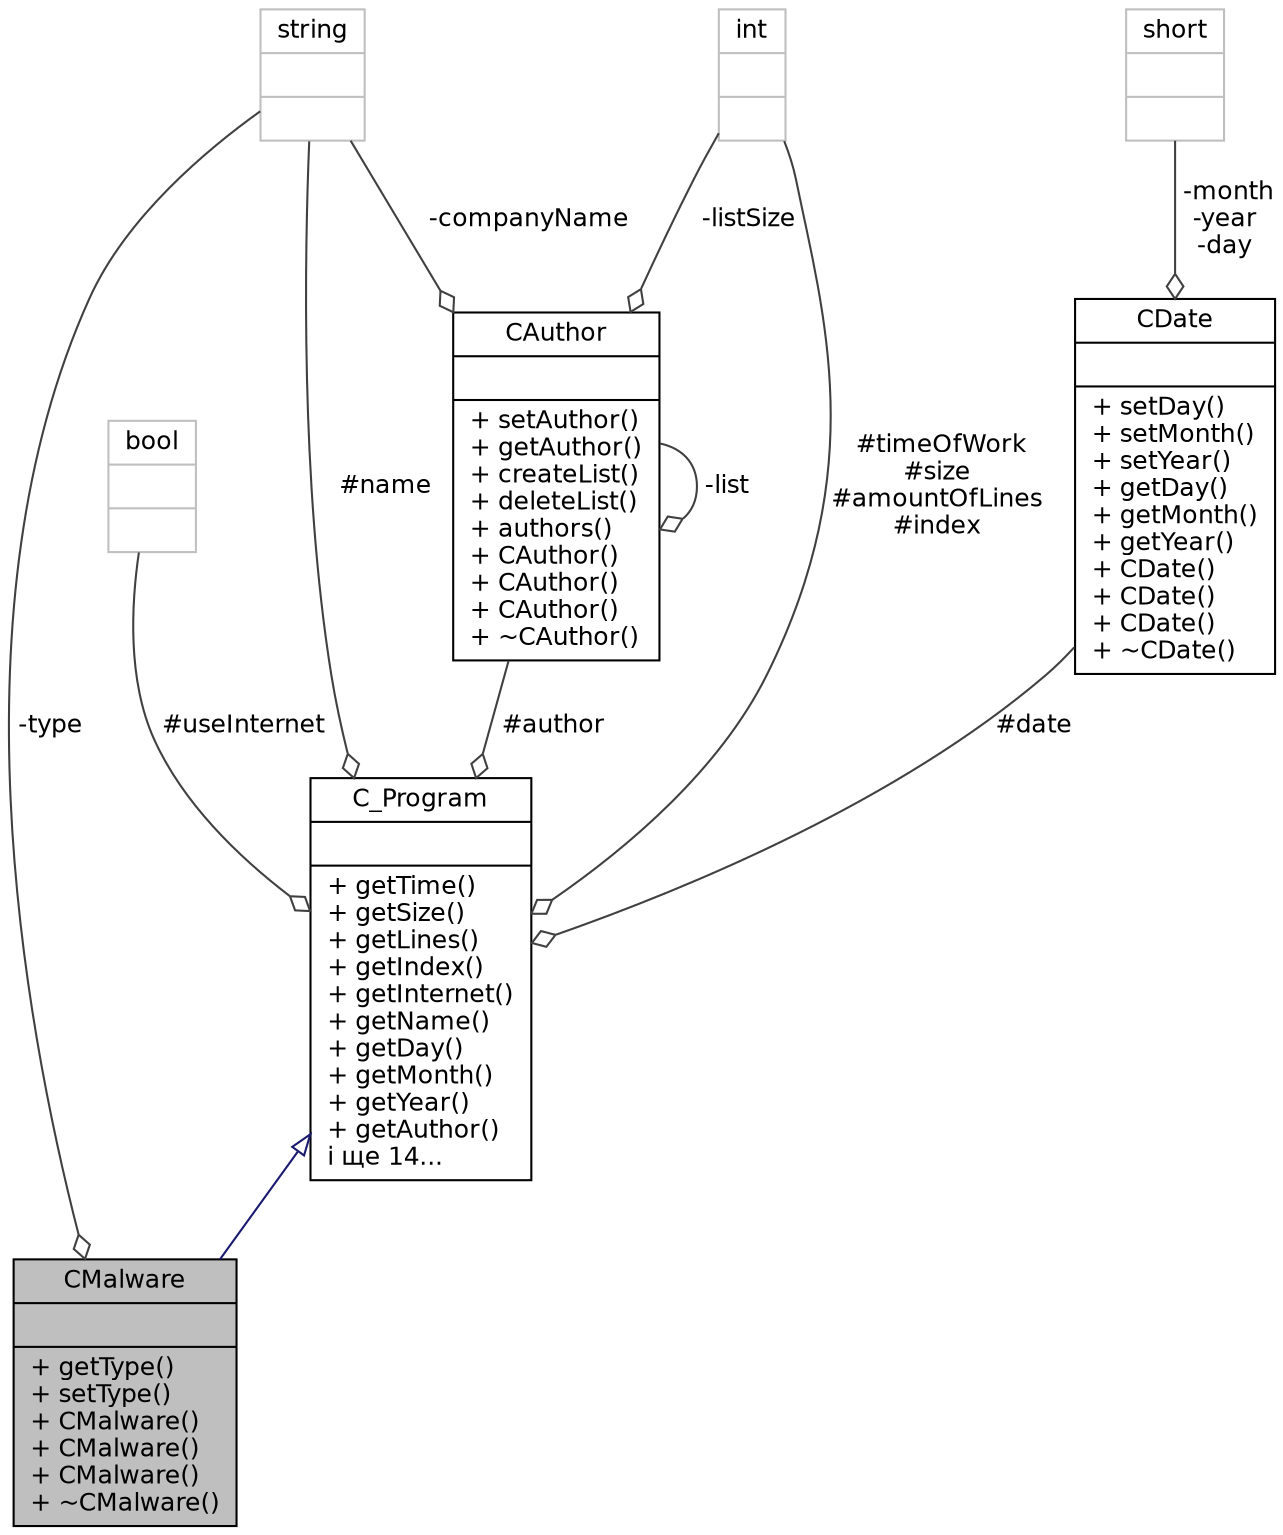 digraph "CMalware"
{
 // LATEX_PDF_SIZE
  edge [fontname="Helvetica",fontsize="12",labelfontname="Helvetica",labelfontsize="12"];
  node [fontname="Helvetica",fontsize="12",shape=record];
  Node1 [label="{CMalware\n||+ getType()\l+ setType()\l+ CMalware()\l+ CMalware()\l+ CMalware()\l+ ~CMalware()\l}",height=0.2,width=0.4,color="black", fillcolor="grey75", style="filled", fontcolor="black",tooltip=" "];
  Node2 -> Node1 [dir="back",color="midnightblue",fontsize="12",style="solid",arrowtail="onormal",fontname="Helvetica"];
  Node2 [label="{C_Program\n||+ getTime()\l+ getSize()\l+ getLines()\l+ getIndex()\l+ getInternet()\l+ getName()\l+ getDay()\l+ getMonth()\l+ getYear()\l+ getAuthor()\lі ще  14...\l}",height=0.2,width=0.4,color="black", fillcolor="white", style="filled",URL="$class_c___program.html",tooltip=" "];
  Node3 -> Node2 [color="grey25",fontsize="12",style="solid",label=" #timeOfWork\n#size\n#amountOfLines\n#index" ,arrowhead="odiamond",fontname="Helvetica"];
  Node3 [label="{int\n||}",height=0.2,width=0.4,color="grey75", fillcolor="white", style="filled",tooltip=" "];
  Node4 -> Node2 [color="grey25",fontsize="12",style="solid",label=" #name" ,arrowhead="odiamond",fontname="Helvetica"];
  Node4 [label="{string\n||}",height=0.2,width=0.4,color="grey75", fillcolor="white", style="filled",tooltip=" "];
  Node5 -> Node2 [color="grey25",fontsize="12",style="solid",label=" #useInternet" ,arrowhead="odiamond",fontname="Helvetica"];
  Node5 [label="{bool\n||}",height=0.2,width=0.4,color="grey75", fillcolor="white", style="filled",tooltip=" "];
  Node6 -> Node2 [color="grey25",fontsize="12",style="solid",label=" #date" ,arrowhead="odiamond",fontname="Helvetica"];
  Node6 [label="{CDate\n||+ setDay()\l+ setMonth()\l+ setYear()\l+ getDay()\l+ getMonth()\l+ getYear()\l+ CDate()\l+ CDate()\l+ CDate()\l+ ~CDate()\l}",height=0.2,width=0.4,color="black", fillcolor="white", style="filled",URL="$class_c_date.html",tooltip=" "];
  Node7 -> Node6 [color="grey25",fontsize="12",style="solid",label=" -month\n-year\n-day" ,arrowhead="odiamond",fontname="Helvetica"];
  Node7 [label="{short\n||}",height=0.2,width=0.4,color="grey75", fillcolor="white", style="filled",tooltip=" "];
  Node8 -> Node2 [color="grey25",fontsize="12",style="solid",label=" #author" ,arrowhead="odiamond",fontname="Helvetica"];
  Node8 [label="{CAuthor\n||+ setAuthor()\l+ getAuthor()\l+ createList()\l+ deleteList()\l+ authors()\l+ CAuthor()\l+ CAuthor()\l+ CAuthor()\l+ ~CAuthor()\l}",height=0.2,width=0.4,color="black", fillcolor="white", style="filled",URL="$class_c_author.html",tooltip=" "];
  Node3 -> Node8 [color="grey25",fontsize="12",style="solid",label=" -listSize" ,arrowhead="odiamond",fontname="Helvetica"];
  Node4 -> Node8 [color="grey25",fontsize="12",style="solid",label=" -companyName" ,arrowhead="odiamond",fontname="Helvetica"];
  Node8 -> Node8 [color="grey25",fontsize="12",style="solid",label=" -list" ,arrowhead="odiamond",fontname="Helvetica"];
  Node4 -> Node1 [color="grey25",fontsize="12",style="solid",label=" -type" ,arrowhead="odiamond",fontname="Helvetica"];
}
